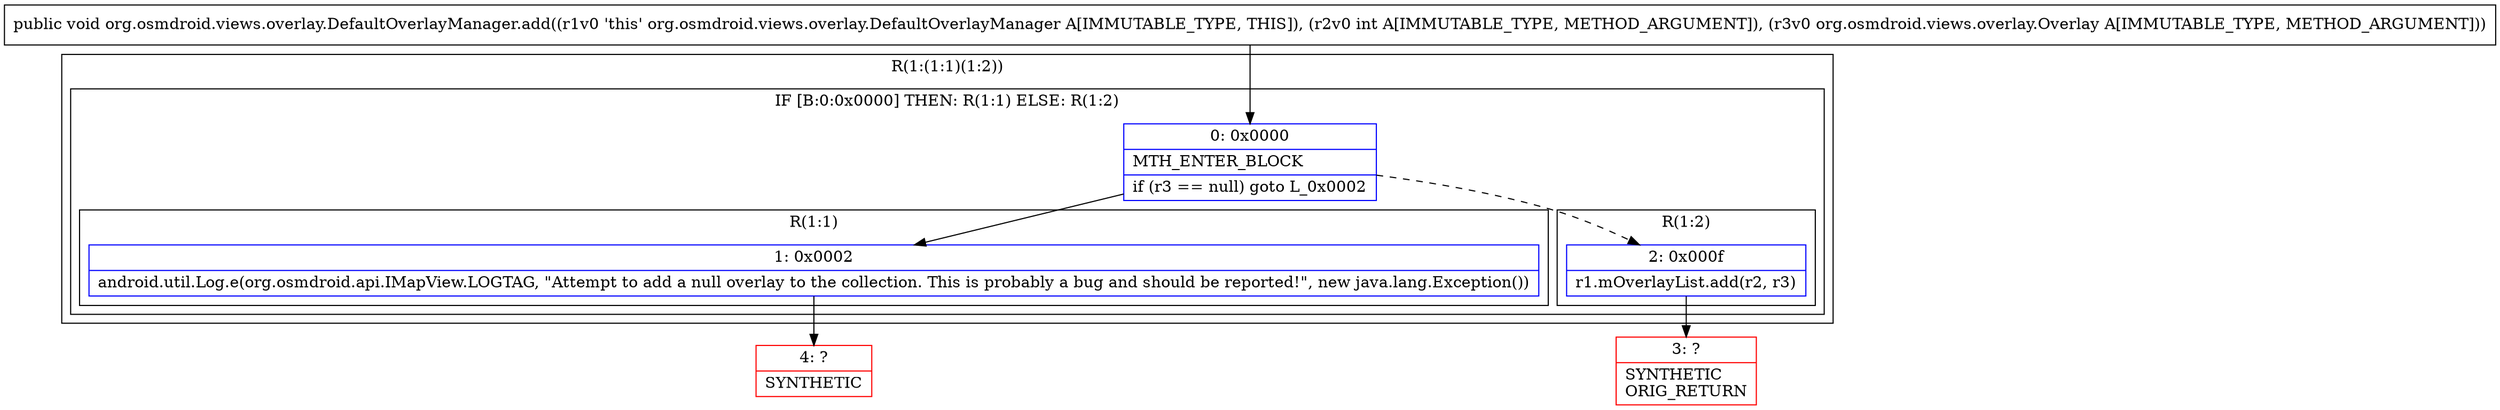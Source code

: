 digraph "CFG fororg.osmdroid.views.overlay.DefaultOverlayManager.add(ILorg\/osmdroid\/views\/overlay\/Overlay;)V" {
subgraph cluster_Region_2029279651 {
label = "R(1:(1:1)(1:2))";
node [shape=record,color=blue];
subgraph cluster_IfRegion_616901622 {
label = "IF [B:0:0x0000] THEN: R(1:1) ELSE: R(1:2)";
node [shape=record,color=blue];
Node_0 [shape=record,label="{0\:\ 0x0000|MTH_ENTER_BLOCK\l|if (r3 == null) goto L_0x0002\l}"];
subgraph cluster_Region_1225220329 {
label = "R(1:1)";
node [shape=record,color=blue];
Node_1 [shape=record,label="{1\:\ 0x0002|android.util.Log.e(org.osmdroid.api.IMapView.LOGTAG, \"Attempt to add a null overlay to the collection. This is probably a bug and should be reported!\", new java.lang.Exception())\l}"];
}
subgraph cluster_Region_858119424 {
label = "R(1:2)";
node [shape=record,color=blue];
Node_2 [shape=record,label="{2\:\ 0x000f|r1.mOverlayList.add(r2, r3)\l}"];
}
}
}
Node_3 [shape=record,color=red,label="{3\:\ ?|SYNTHETIC\lORIG_RETURN\l}"];
Node_4 [shape=record,color=red,label="{4\:\ ?|SYNTHETIC\l}"];
MethodNode[shape=record,label="{public void org.osmdroid.views.overlay.DefaultOverlayManager.add((r1v0 'this' org.osmdroid.views.overlay.DefaultOverlayManager A[IMMUTABLE_TYPE, THIS]), (r2v0 int A[IMMUTABLE_TYPE, METHOD_ARGUMENT]), (r3v0 org.osmdroid.views.overlay.Overlay A[IMMUTABLE_TYPE, METHOD_ARGUMENT])) }"];
MethodNode -> Node_0;
Node_0 -> Node_1;
Node_0 -> Node_2[style=dashed];
Node_1 -> Node_4;
Node_2 -> Node_3;
}

